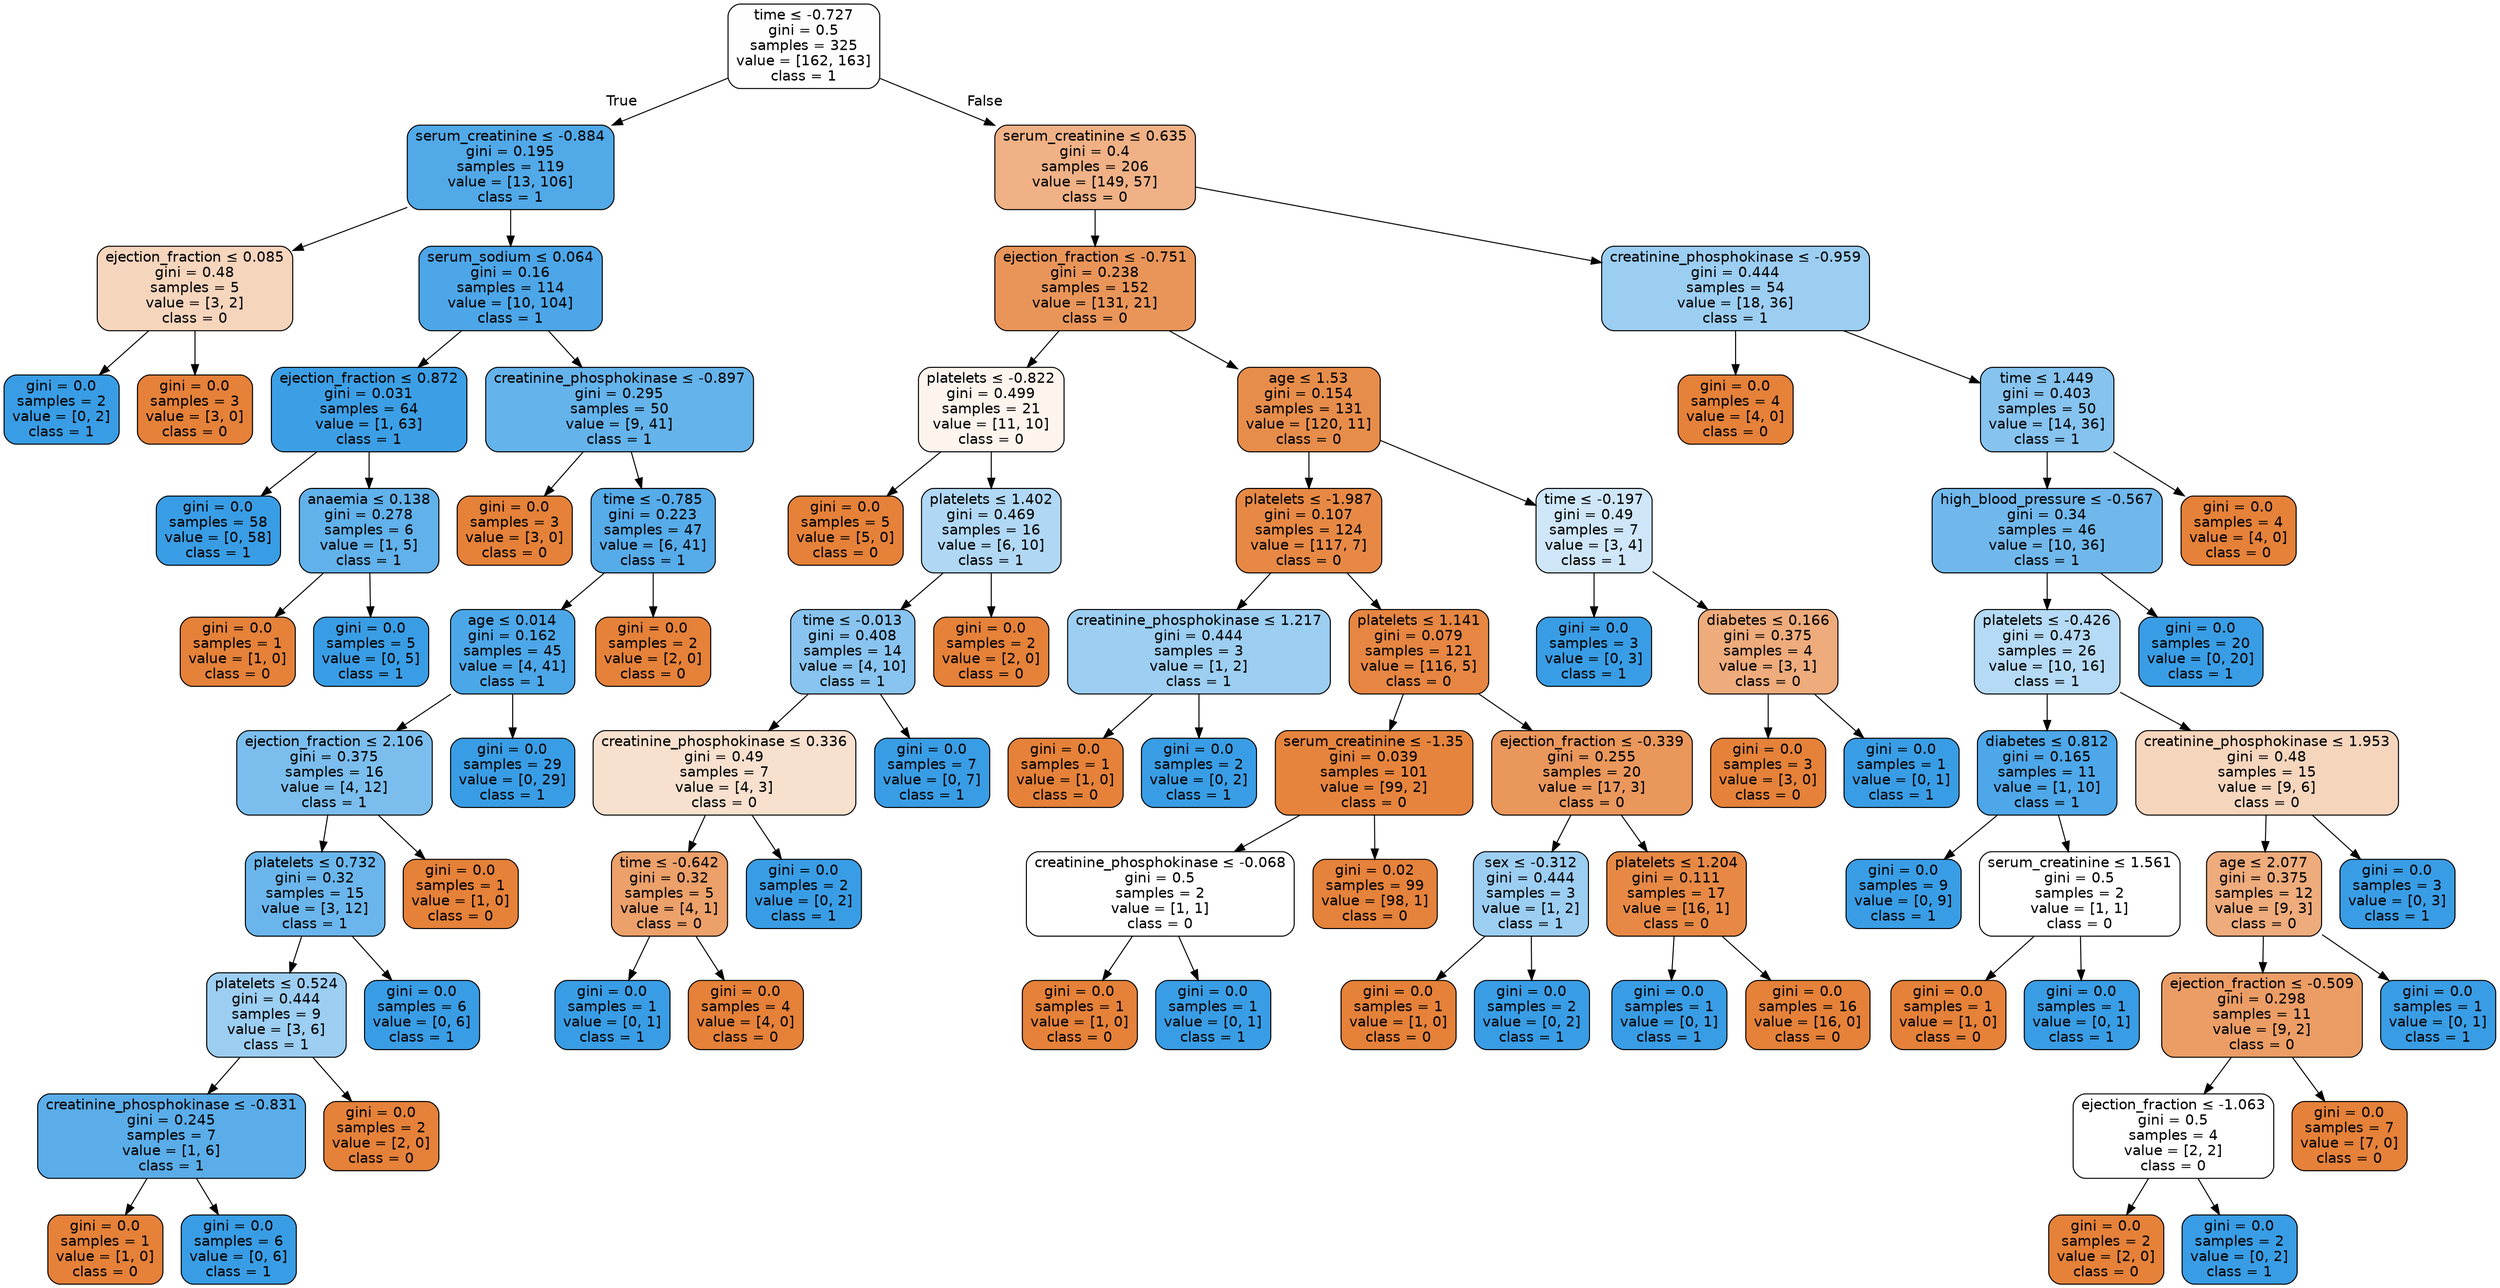 digraph Tree {
node [shape=box, style="filled, rounded", color="black", fontname=helvetica] ;
edge [fontname=helvetica] ;
0 [label=<time &le; -0.727<br/>gini = 0.5<br/>samples = 325<br/>value = [162, 163]<br/>class = 1>, fillcolor="#fefeff"] ;
1 [label=<serum_creatinine &le; -0.884<br/>gini = 0.195<br/>samples = 119<br/>value = [13, 106]<br/>class = 1>, fillcolor="#51a9e8"] ;
0 -> 1 [labeldistance=2.5, labelangle=45, headlabel="True"] ;
2 [label=<ejection_fraction &le; 0.085<br/>gini = 0.48<br/>samples = 5<br/>value = [3, 2]<br/>class = 0>, fillcolor="#f6d5bd"] ;
1 -> 2 ;
3 [label=<gini = 0.0<br/>samples = 2<br/>value = [0, 2]<br/>class = 1>, fillcolor="#399de5"] ;
2 -> 3 ;
4 [label=<gini = 0.0<br/>samples = 3<br/>value = [3, 0]<br/>class = 0>, fillcolor="#e58139"] ;
2 -> 4 ;
5 [label=<serum_sodium &le; 0.064<br/>gini = 0.16<br/>samples = 114<br/>value = [10, 104]<br/>class = 1>, fillcolor="#4ca6e8"] ;
1 -> 5 ;
6 [label=<ejection_fraction &le; 0.872<br/>gini = 0.031<br/>samples = 64<br/>value = [1, 63]<br/>class = 1>, fillcolor="#3c9fe5"] ;
5 -> 6 ;
7 [label=<gini = 0.0<br/>samples = 58<br/>value = [0, 58]<br/>class = 1>, fillcolor="#399de5"] ;
6 -> 7 ;
8 [label=<anaemia &le; 0.138<br/>gini = 0.278<br/>samples = 6<br/>value = [1, 5]<br/>class = 1>, fillcolor="#61b1ea"] ;
6 -> 8 ;
9 [label=<gini = 0.0<br/>samples = 1<br/>value = [1, 0]<br/>class = 0>, fillcolor="#e58139"] ;
8 -> 9 ;
10 [label=<gini = 0.0<br/>samples = 5<br/>value = [0, 5]<br/>class = 1>, fillcolor="#399de5"] ;
8 -> 10 ;
11 [label=<creatinine_phosphokinase &le; -0.897<br/>gini = 0.295<br/>samples = 50<br/>value = [9, 41]<br/>class = 1>, fillcolor="#64b3eb"] ;
5 -> 11 ;
12 [label=<gini = 0.0<br/>samples = 3<br/>value = [3, 0]<br/>class = 0>, fillcolor="#e58139"] ;
11 -> 12 ;
13 [label=<time &le; -0.785<br/>gini = 0.223<br/>samples = 47<br/>value = [6, 41]<br/>class = 1>, fillcolor="#56abe9"] ;
11 -> 13 ;
14 [label=<age &le; 0.014<br/>gini = 0.162<br/>samples = 45<br/>value = [4, 41]<br/>class = 1>, fillcolor="#4ca7e8"] ;
13 -> 14 ;
15 [label=<ejection_fraction &le; 2.106<br/>gini = 0.375<br/>samples = 16<br/>value = [4, 12]<br/>class = 1>, fillcolor="#7bbeee"] ;
14 -> 15 ;
16 [label=<platelets &le; 0.732<br/>gini = 0.32<br/>samples = 15<br/>value = [3, 12]<br/>class = 1>, fillcolor="#6ab6ec"] ;
15 -> 16 ;
17 [label=<platelets &le; 0.524<br/>gini = 0.444<br/>samples = 9<br/>value = [3, 6]<br/>class = 1>, fillcolor="#9ccef2"] ;
16 -> 17 ;
18 [label=<creatinine_phosphokinase &le; -0.831<br/>gini = 0.245<br/>samples = 7<br/>value = [1, 6]<br/>class = 1>, fillcolor="#5aade9"] ;
17 -> 18 ;
19 [label=<gini = 0.0<br/>samples = 1<br/>value = [1, 0]<br/>class = 0>, fillcolor="#e58139"] ;
18 -> 19 ;
20 [label=<gini = 0.0<br/>samples = 6<br/>value = [0, 6]<br/>class = 1>, fillcolor="#399de5"] ;
18 -> 20 ;
21 [label=<gini = 0.0<br/>samples = 2<br/>value = [2, 0]<br/>class = 0>, fillcolor="#e58139"] ;
17 -> 21 ;
22 [label=<gini = 0.0<br/>samples = 6<br/>value = [0, 6]<br/>class = 1>, fillcolor="#399de5"] ;
16 -> 22 ;
23 [label=<gini = 0.0<br/>samples = 1<br/>value = [1, 0]<br/>class = 0>, fillcolor="#e58139"] ;
15 -> 23 ;
24 [label=<gini = 0.0<br/>samples = 29<br/>value = [0, 29]<br/>class = 1>, fillcolor="#399de5"] ;
14 -> 24 ;
25 [label=<gini = 0.0<br/>samples = 2<br/>value = [2, 0]<br/>class = 0>, fillcolor="#e58139"] ;
13 -> 25 ;
26 [label=<serum_creatinine &le; 0.635<br/>gini = 0.4<br/>samples = 206<br/>value = [149, 57]<br/>class = 0>, fillcolor="#efb185"] ;
0 -> 26 [labeldistance=2.5, labelangle=-45, headlabel="False"] ;
27 [label=<ejection_fraction &le; -0.751<br/>gini = 0.238<br/>samples = 152<br/>value = [131, 21]<br/>class = 0>, fillcolor="#e99559"] ;
26 -> 27 ;
28 [label=<platelets &le; -0.822<br/>gini = 0.499<br/>samples = 21<br/>value = [11, 10]<br/>class = 0>, fillcolor="#fdf4ed"] ;
27 -> 28 ;
29 [label=<gini = 0.0<br/>samples = 5<br/>value = [5, 0]<br/>class = 0>, fillcolor="#e58139"] ;
28 -> 29 ;
30 [label=<platelets &le; 1.402<br/>gini = 0.469<br/>samples = 16<br/>value = [6, 10]<br/>class = 1>, fillcolor="#b0d8f5"] ;
28 -> 30 ;
31 [label=<time &le; -0.013<br/>gini = 0.408<br/>samples = 14<br/>value = [4, 10]<br/>class = 1>, fillcolor="#88c4ef"] ;
30 -> 31 ;
32 [label=<creatinine_phosphokinase &le; 0.336<br/>gini = 0.49<br/>samples = 7<br/>value = [4, 3]<br/>class = 0>, fillcolor="#f8e0ce"] ;
31 -> 32 ;
33 [label=<time &le; -0.642<br/>gini = 0.32<br/>samples = 5<br/>value = [4, 1]<br/>class = 0>, fillcolor="#eca06a"] ;
32 -> 33 ;
34 [label=<gini = 0.0<br/>samples = 1<br/>value = [0, 1]<br/>class = 1>, fillcolor="#399de5"] ;
33 -> 34 ;
35 [label=<gini = 0.0<br/>samples = 4<br/>value = [4, 0]<br/>class = 0>, fillcolor="#e58139"] ;
33 -> 35 ;
36 [label=<gini = 0.0<br/>samples = 2<br/>value = [0, 2]<br/>class = 1>, fillcolor="#399de5"] ;
32 -> 36 ;
37 [label=<gini = 0.0<br/>samples = 7<br/>value = [0, 7]<br/>class = 1>, fillcolor="#399de5"] ;
31 -> 37 ;
38 [label=<gini = 0.0<br/>samples = 2<br/>value = [2, 0]<br/>class = 0>, fillcolor="#e58139"] ;
30 -> 38 ;
39 [label=<age &le; 1.53<br/>gini = 0.154<br/>samples = 131<br/>value = [120, 11]<br/>class = 0>, fillcolor="#e78d4b"] ;
27 -> 39 ;
40 [label=<platelets &le; -1.987<br/>gini = 0.107<br/>samples = 124<br/>value = [117, 7]<br/>class = 0>, fillcolor="#e78945"] ;
39 -> 40 ;
41 [label=<creatinine_phosphokinase &le; 1.217<br/>gini = 0.444<br/>samples = 3<br/>value = [1, 2]<br/>class = 1>, fillcolor="#9ccef2"] ;
40 -> 41 ;
42 [label=<gini = 0.0<br/>samples = 1<br/>value = [1, 0]<br/>class = 0>, fillcolor="#e58139"] ;
41 -> 42 ;
43 [label=<gini = 0.0<br/>samples = 2<br/>value = [0, 2]<br/>class = 1>, fillcolor="#399de5"] ;
41 -> 43 ;
44 [label=<platelets &le; 1.141<br/>gini = 0.079<br/>samples = 121<br/>value = [116, 5]<br/>class = 0>, fillcolor="#e68642"] ;
40 -> 44 ;
45 [label=<serum_creatinine &le; -1.35<br/>gini = 0.039<br/>samples = 101<br/>value = [99, 2]<br/>class = 0>, fillcolor="#e6843d"] ;
44 -> 45 ;
46 [label=<creatinine_phosphokinase &le; -0.068<br/>gini = 0.5<br/>samples = 2<br/>value = [1, 1]<br/>class = 0>, fillcolor="#ffffff"] ;
45 -> 46 ;
47 [label=<gini = 0.0<br/>samples = 1<br/>value = [1, 0]<br/>class = 0>, fillcolor="#e58139"] ;
46 -> 47 ;
48 [label=<gini = 0.0<br/>samples = 1<br/>value = [0, 1]<br/>class = 1>, fillcolor="#399de5"] ;
46 -> 48 ;
49 [label=<gini = 0.02<br/>samples = 99<br/>value = [98, 1]<br/>class = 0>, fillcolor="#e5823b"] ;
45 -> 49 ;
50 [label=<ejection_fraction &le; -0.339<br/>gini = 0.255<br/>samples = 20<br/>value = [17, 3]<br/>class = 0>, fillcolor="#ea975c"] ;
44 -> 50 ;
51 [label=<sex &le; -0.312<br/>gini = 0.444<br/>samples = 3<br/>value = [1, 2]<br/>class = 1>, fillcolor="#9ccef2"] ;
50 -> 51 ;
52 [label=<gini = 0.0<br/>samples = 1<br/>value = [1, 0]<br/>class = 0>, fillcolor="#e58139"] ;
51 -> 52 ;
53 [label=<gini = 0.0<br/>samples = 2<br/>value = [0, 2]<br/>class = 1>, fillcolor="#399de5"] ;
51 -> 53 ;
54 [label=<platelets &le; 1.204<br/>gini = 0.111<br/>samples = 17<br/>value = [16, 1]<br/>class = 0>, fillcolor="#e78945"] ;
50 -> 54 ;
55 [label=<gini = 0.0<br/>samples = 1<br/>value = [0, 1]<br/>class = 1>, fillcolor="#399de5"] ;
54 -> 55 ;
56 [label=<gini = 0.0<br/>samples = 16<br/>value = [16, 0]<br/>class = 0>, fillcolor="#e58139"] ;
54 -> 56 ;
57 [label=<time &le; -0.197<br/>gini = 0.49<br/>samples = 7<br/>value = [3, 4]<br/>class = 1>, fillcolor="#cee6f8"] ;
39 -> 57 ;
58 [label=<gini = 0.0<br/>samples = 3<br/>value = [0, 3]<br/>class = 1>, fillcolor="#399de5"] ;
57 -> 58 ;
59 [label=<diabetes &le; 0.166<br/>gini = 0.375<br/>samples = 4<br/>value = [3, 1]<br/>class = 0>, fillcolor="#eeab7b"] ;
57 -> 59 ;
60 [label=<gini = 0.0<br/>samples = 3<br/>value = [3, 0]<br/>class = 0>, fillcolor="#e58139"] ;
59 -> 60 ;
61 [label=<gini = 0.0<br/>samples = 1<br/>value = [0, 1]<br/>class = 1>, fillcolor="#399de5"] ;
59 -> 61 ;
62 [label=<creatinine_phosphokinase &le; -0.959<br/>gini = 0.444<br/>samples = 54<br/>value = [18, 36]<br/>class = 1>, fillcolor="#9ccef2"] ;
26 -> 62 ;
63 [label=<gini = 0.0<br/>samples = 4<br/>value = [4, 0]<br/>class = 0>, fillcolor="#e58139"] ;
62 -> 63 ;
64 [label=<time &le; 1.449<br/>gini = 0.403<br/>samples = 50<br/>value = [14, 36]<br/>class = 1>, fillcolor="#86c3ef"] ;
62 -> 64 ;
65 [label=<high_blood_pressure &le; -0.567<br/>gini = 0.34<br/>samples = 46<br/>value = [10, 36]<br/>class = 1>, fillcolor="#70b8ec"] ;
64 -> 65 ;
66 [label=<platelets &le; -0.426<br/>gini = 0.473<br/>samples = 26<br/>value = [10, 16]<br/>class = 1>, fillcolor="#b5daf5"] ;
65 -> 66 ;
67 [label=<diabetes &le; 0.812<br/>gini = 0.165<br/>samples = 11<br/>value = [1, 10]<br/>class = 1>, fillcolor="#4da7e8"] ;
66 -> 67 ;
68 [label=<gini = 0.0<br/>samples = 9<br/>value = [0, 9]<br/>class = 1>, fillcolor="#399de5"] ;
67 -> 68 ;
69 [label=<serum_creatinine &le; 1.561<br/>gini = 0.5<br/>samples = 2<br/>value = [1, 1]<br/>class = 0>, fillcolor="#ffffff"] ;
67 -> 69 ;
70 [label=<gini = 0.0<br/>samples = 1<br/>value = [1, 0]<br/>class = 0>, fillcolor="#e58139"] ;
69 -> 70 ;
71 [label=<gini = 0.0<br/>samples = 1<br/>value = [0, 1]<br/>class = 1>, fillcolor="#399de5"] ;
69 -> 71 ;
72 [label=<creatinine_phosphokinase &le; 1.953<br/>gini = 0.48<br/>samples = 15<br/>value = [9, 6]<br/>class = 0>, fillcolor="#f6d5bd"] ;
66 -> 72 ;
73 [label=<age &le; 2.077<br/>gini = 0.375<br/>samples = 12<br/>value = [9, 3]<br/>class = 0>, fillcolor="#eeab7b"] ;
72 -> 73 ;
74 [label=<ejection_fraction &le; -0.509<br/>gini = 0.298<br/>samples = 11<br/>value = [9, 2]<br/>class = 0>, fillcolor="#eb9d65"] ;
73 -> 74 ;
75 [label=<ejection_fraction &le; -1.063<br/>gini = 0.5<br/>samples = 4<br/>value = [2, 2]<br/>class = 0>, fillcolor="#ffffff"] ;
74 -> 75 ;
76 [label=<gini = 0.0<br/>samples = 2<br/>value = [2, 0]<br/>class = 0>, fillcolor="#e58139"] ;
75 -> 76 ;
77 [label=<gini = 0.0<br/>samples = 2<br/>value = [0, 2]<br/>class = 1>, fillcolor="#399de5"] ;
75 -> 77 ;
78 [label=<gini = 0.0<br/>samples = 7<br/>value = [7, 0]<br/>class = 0>, fillcolor="#e58139"] ;
74 -> 78 ;
79 [label=<gini = 0.0<br/>samples = 1<br/>value = [0, 1]<br/>class = 1>, fillcolor="#399de5"] ;
73 -> 79 ;
80 [label=<gini = 0.0<br/>samples = 3<br/>value = [0, 3]<br/>class = 1>, fillcolor="#399de5"] ;
72 -> 80 ;
81 [label=<gini = 0.0<br/>samples = 20<br/>value = [0, 20]<br/>class = 1>, fillcolor="#399de5"] ;
65 -> 81 ;
82 [label=<gini = 0.0<br/>samples = 4<br/>value = [4, 0]<br/>class = 0>, fillcolor="#e58139"] ;
64 -> 82 ;
}